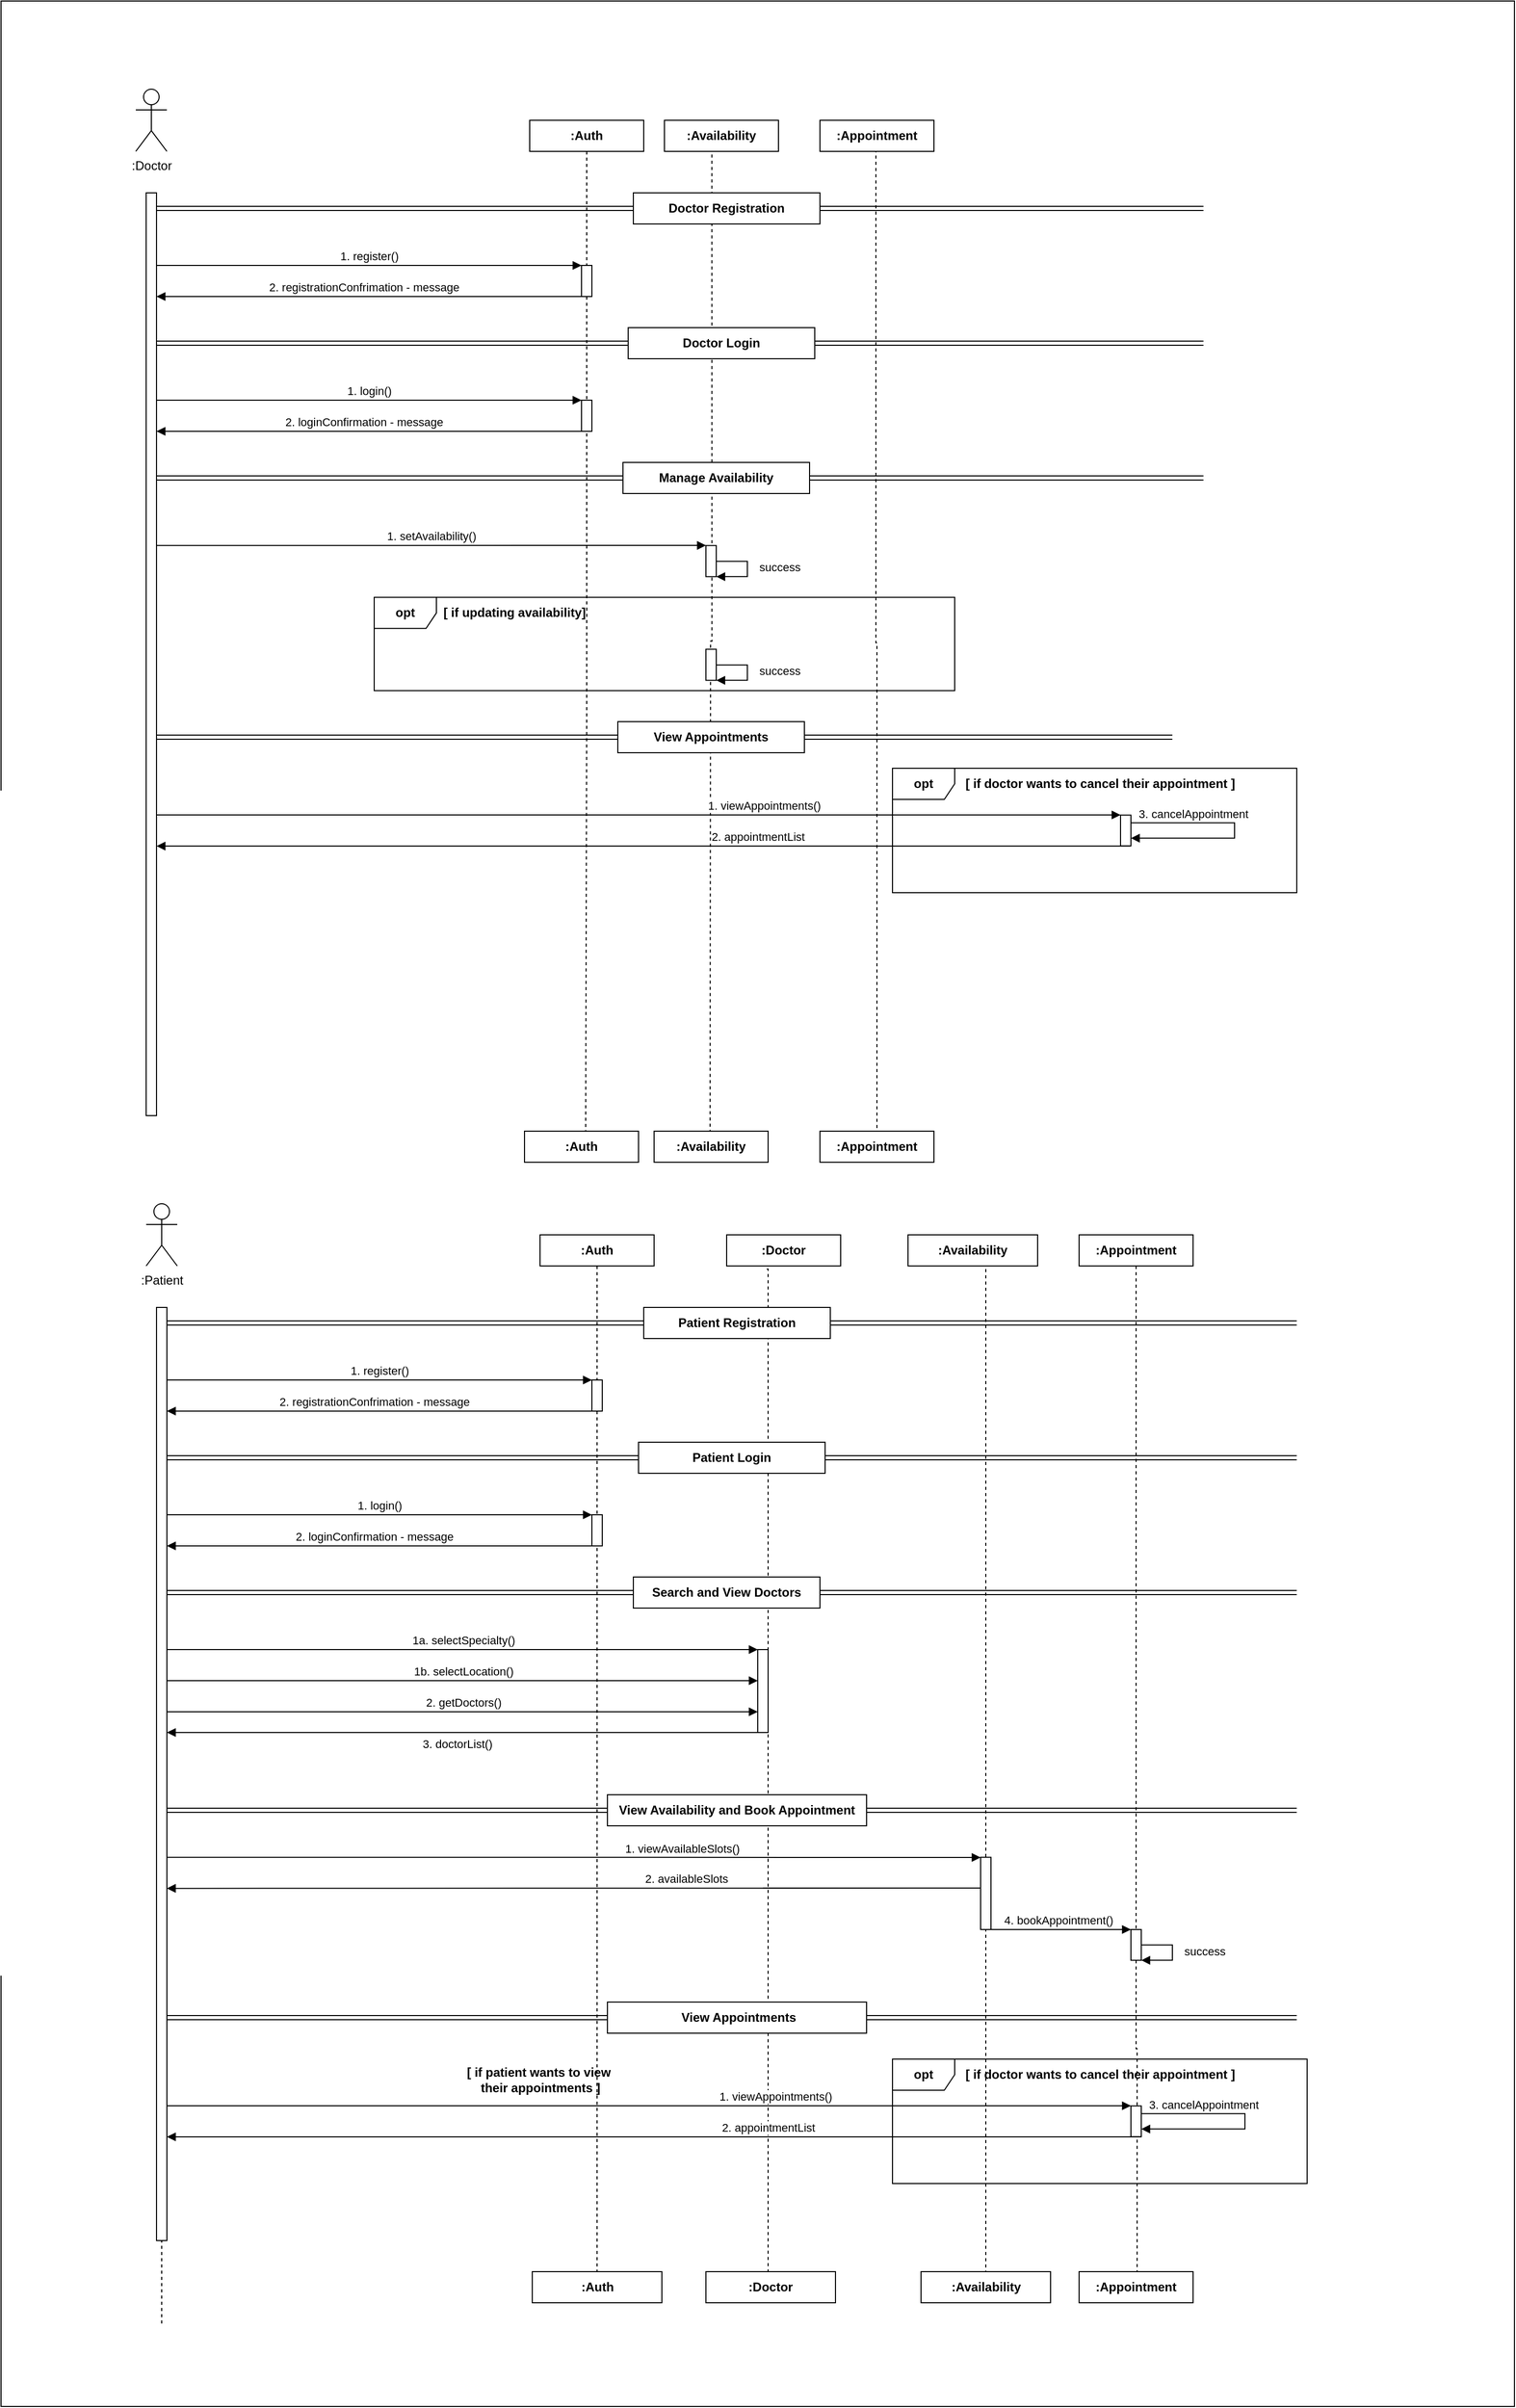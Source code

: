 <mxfile version="27.1.4">
  <diagram name="Page-1" id="2YBvvXClWsGukQMizWep">
    <mxGraphModel dx="2857" dy="-9" grid="1" gridSize="10" guides="1" tooltips="1" connect="1" arrows="1" fold="1" page="1" pageScale="1" pageWidth="850" pageHeight="1100" math="0" shadow="0">
      <root>
        <mxCell id="0" />
        <mxCell id="1" parent="0" />
        <mxCell id="LHGXpOQZXU5PGci5GFms-833" value="" style="rounded=0;whiteSpace=wrap;html=1;movable=0;resizable=0;rotatable=0;deletable=0;editable=0;locked=1;connectable=0;" vertex="1" parent="1">
          <mxGeometry x="-770" y="2160" width="1460" height="2320" as="geometry" />
        </mxCell>
        <mxCell id="LHGXpOQZXU5PGci5GFms-698" value="" style="endArrow=none;html=1;edgeStyle=orthogonalEdgeStyle;rounded=0;exitX=0.413;exitY=0.972;exitDx=0;exitDy=0;dashed=1;exitPerimeter=0;entryX=0.5;entryY=0;entryDx=0;entryDy=0;" edge="1" parent="1" target="LHGXpOQZXU5PGci5GFms-706">
          <mxGeometry relative="1" as="geometry">
            <mxPoint x="165.055" y="3380" as="sourcePoint" />
            <mxPoint x="180" y="4600" as="targetPoint" />
            <Array as="points">
              <mxPoint x="180" y="3380" />
            </Array>
          </mxGeometry>
        </mxCell>
        <mxCell id="LHGXpOQZXU5PGci5GFms-615" value="" style="endArrow=none;html=1;edgeStyle=orthogonalEdgeStyle;rounded=0;exitX=0.416;exitY=0.902;exitDx=0;exitDy=0;dashed=1;exitPerimeter=0;" edge="1" parent="1">
          <mxGeometry relative="1" as="geometry">
            <mxPoint x="76" y="2305" as="sourcePoint" />
            <mxPoint x="74" y="3253" as="targetPoint" />
            <Array as="points">
              <mxPoint x="74" y="2305" />
              <mxPoint x="74" y="2779" />
              <mxPoint x="75" y="3253" />
            </Array>
          </mxGeometry>
        </mxCell>
        <mxCell id="LHGXpOQZXU5PGci5GFms-613" value="" style="endArrow=none;html=1;edgeStyle=orthogonalEdgeStyle;rounded=0;exitX=0.416;exitY=0.902;exitDx=0;exitDy=0;dashed=1;exitPerimeter=0;" edge="1" parent="1" source="LHGXpOQZXU5PGci5GFms-475">
          <mxGeometry relative="1" as="geometry">
            <mxPoint x="-84.77" y="2320" as="sourcePoint" />
            <mxPoint x="-86" y="3250" as="targetPoint" />
            <Array as="points" />
          </mxGeometry>
        </mxCell>
        <mxCell id="LHGXpOQZXU5PGci5GFms-474" value=":Doctor" style="shape=umlActor;verticalLabelPosition=bottom;verticalAlign=top;html=1;" vertex="1" parent="1">
          <mxGeometry x="-640" y="2245" width="30" height="60" as="geometry" />
        </mxCell>
        <mxCell id="LHGXpOQZXU5PGci5GFms-475" value=":Availability" style="html=1;whiteSpace=wrap;fontStyle=1" vertex="1" parent="1">
          <mxGeometry x="-130" y="2275" width="110" height="30" as="geometry" />
        </mxCell>
        <mxCell id="LHGXpOQZXU5PGci5GFms-476" value=":Appointment" style="html=1;whiteSpace=wrap;fontStyle=1" vertex="1" parent="1">
          <mxGeometry x="20" y="2275" width="110" height="30" as="geometry" />
        </mxCell>
        <mxCell id="LHGXpOQZXU5PGci5GFms-478" value="" style="html=1;points=[[0,0,0,0,5],[0,1,0,0,-5],[1,0,0,0,5],[1,1,0,0,-5]];perimeter=orthogonalPerimeter;outlineConnect=0;targetShapes=umlLifeline;portConstraint=eastwest;newEdgeStyle={&quot;curved&quot;:0,&quot;rounded&quot;:0};" vertex="1" parent="1">
          <mxGeometry x="-630" y="2345" width="10" height="890" as="geometry" />
        </mxCell>
        <mxCell id="LHGXpOQZXU5PGci5GFms-479" value=":Auth" style="html=1;whiteSpace=wrap;fontStyle=1" vertex="1" parent="1">
          <mxGeometry x="-260" y="2275" width="110" height="30" as="geometry" />
        </mxCell>
        <mxCell id="LHGXpOQZXU5PGci5GFms-480" value="" style="endArrow=none;html=1;edgeStyle=orthogonalEdgeStyle;rounded=0;exitX=0.5;exitY=1;exitDx=0;exitDy=0;dashed=1;" edge="1" parent="1" source="LHGXpOQZXU5PGci5GFms-486">
          <mxGeometry relative="1" as="geometry">
            <mxPoint x="-205.77" y="2355" as="sourcePoint" />
            <mxPoint x="-206" y="3255" as="targetPoint" />
            <Array as="points" />
          </mxGeometry>
        </mxCell>
        <mxCell id="LHGXpOQZXU5PGci5GFms-481" style="edgeStyle=none;shape=link;rounded=0;orthogonalLoop=1;jettySize=auto;html=1;" edge="1" parent="1" source="LHGXpOQZXU5PGci5GFms-520">
          <mxGeometry relative="1" as="geometry">
            <mxPoint x="390" y="2360" as="targetPoint" />
          </mxGeometry>
        </mxCell>
        <mxCell id="LHGXpOQZXU5PGci5GFms-482" style="edgeStyle=none;shape=link;rounded=0;orthogonalLoop=1;jettySize=auto;html=1;" edge="1" parent="1" source="LHGXpOQZXU5PGci5GFms-520" target="LHGXpOQZXU5PGci5GFms-478">
          <mxGeometry relative="1" as="geometry" />
        </mxCell>
        <mxCell id="LHGXpOQZXU5PGci5GFms-484" value="1. register()" style="html=1;verticalAlign=bottom;endArrow=block;edgeStyle=elbowEdgeStyle;elbow=horizontal;curved=0;rounded=0;" edge="1" parent="1">
          <mxGeometry relative="1" as="geometry">
            <mxPoint x="-620" y="2415" as="sourcePoint" />
            <Array as="points" />
            <mxPoint x="-210" y="2415" as="targetPoint" />
          </mxGeometry>
        </mxCell>
        <mxCell id="LHGXpOQZXU5PGci5GFms-485" value="" style="endArrow=none;html=1;edgeStyle=orthogonalEdgeStyle;rounded=0;exitX=0.5;exitY=1;exitDx=0;exitDy=0;dashed=1;" edge="1" parent="1" source="LHGXpOQZXU5PGci5GFms-479" target="LHGXpOQZXU5PGci5GFms-486">
          <mxGeometry relative="1" as="geometry">
            <mxPoint x="-205" y="2305" as="sourcePoint" />
            <mxPoint x="-206" y="2965" as="targetPoint" />
            <Array as="points">
              <mxPoint x="-205" y="2395" />
              <mxPoint x="-205" y="2395" />
            </Array>
          </mxGeometry>
        </mxCell>
        <mxCell id="LHGXpOQZXU5PGci5GFms-486" value="" style="html=1;points=[[0,0,0,0,5],[0,1,0,0,-5],[1,0,0,0,5],[1,1,0,0,-5]];perimeter=orthogonalPerimeter;outlineConnect=0;targetShapes=umlLifeline;portConstraint=eastwest;newEdgeStyle={&quot;curved&quot;:0,&quot;rounded&quot;:0};" vertex="1" parent="1">
          <mxGeometry x="-210" y="2415" width="10" height="30" as="geometry" />
        </mxCell>
        <mxCell id="LHGXpOQZXU5PGci5GFms-487" value="2. registrationConfrimation - message" style="html=1;verticalAlign=bottom;endArrow=block;edgeStyle=elbowEdgeStyle;elbow=horizontal;curved=0;rounded=0;" edge="1" parent="1">
          <mxGeometry x="0.494" relative="1" as="geometry">
            <mxPoint x="-590" y="2445" as="sourcePoint" />
            <Array as="points">
              <mxPoint x="-210" y="2445" />
            </Array>
            <mxPoint x="-620" y="2445" as="targetPoint" />
            <mxPoint as="offset" />
          </mxGeometry>
        </mxCell>
        <mxCell id="LHGXpOQZXU5PGci5GFms-488" style="edgeStyle=none;shape=link;rounded=0;orthogonalLoop=1;jettySize=auto;html=1;" edge="1" parent="1" source="LHGXpOQZXU5PGci5GFms-490">
          <mxGeometry relative="1" as="geometry">
            <mxPoint x="390" y="2490" as="targetPoint" />
          </mxGeometry>
        </mxCell>
        <mxCell id="LHGXpOQZXU5PGci5GFms-489" style="edgeStyle=none;shape=link;rounded=0;orthogonalLoop=1;jettySize=auto;html=1;" edge="1" parent="1" source="LHGXpOQZXU5PGci5GFms-490">
          <mxGeometry relative="1" as="geometry">
            <mxPoint x="-620" y="2490" as="targetPoint" />
          </mxGeometry>
        </mxCell>
        <mxCell id="LHGXpOQZXU5PGci5GFms-490" value="Doctor Login" style="html=1;whiteSpace=wrap;fontStyle=1" vertex="1" parent="1">
          <mxGeometry x="-165" y="2475" width="180" height="30" as="geometry" />
        </mxCell>
        <mxCell id="LHGXpOQZXU5PGci5GFms-491" value="1. login()" style="html=1;verticalAlign=bottom;endArrow=block;edgeStyle=elbowEdgeStyle;elbow=horizontal;curved=0;rounded=0;" edge="1" parent="1">
          <mxGeometry x="0.001" relative="1" as="geometry">
            <mxPoint x="-620" y="2545" as="sourcePoint" />
            <Array as="points" />
            <mxPoint x="-210" y="2545" as="targetPoint" />
            <mxPoint as="offset" />
          </mxGeometry>
        </mxCell>
        <mxCell id="LHGXpOQZXU5PGci5GFms-492" value="" style="html=1;points=[[0,0,0,0,5],[0,1,0,0,-5],[1,0,0,0,5],[1,1,0,0,-5]];perimeter=orthogonalPerimeter;outlineConnect=0;targetShapes=umlLifeline;portConstraint=eastwest;newEdgeStyle={&quot;curved&quot;:0,&quot;rounded&quot;:0};" vertex="1" parent="1">
          <mxGeometry x="-210" y="2545" width="10" height="30" as="geometry" />
        </mxCell>
        <mxCell id="LHGXpOQZXU5PGci5GFms-493" value="2. loginConfirmation - message" style="html=1;verticalAlign=bottom;endArrow=block;edgeStyle=elbowEdgeStyle;elbow=horizontal;curved=0;rounded=0;" edge="1" parent="1">
          <mxGeometry x="0.494" relative="1" as="geometry">
            <mxPoint x="-590" y="2575" as="sourcePoint" />
            <Array as="points">
              <mxPoint x="-210" y="2575" />
            </Array>
            <mxPoint x="-620" y="2575" as="targetPoint" />
            <mxPoint as="offset" />
          </mxGeometry>
        </mxCell>
        <mxCell id="LHGXpOQZXU5PGci5GFms-494" style="edgeStyle=none;shape=link;rounded=0;orthogonalLoop=1;jettySize=auto;html=1;" edge="1" parent="1" source="LHGXpOQZXU5PGci5GFms-519">
          <mxGeometry relative="1" as="geometry">
            <mxPoint x="390" y="2620" as="targetPoint" />
          </mxGeometry>
        </mxCell>
        <mxCell id="LHGXpOQZXU5PGci5GFms-495" style="edgeStyle=none;shape=link;rounded=0;orthogonalLoop=1;jettySize=auto;html=1;" edge="1" parent="1" source="LHGXpOQZXU5PGci5GFms-519">
          <mxGeometry relative="1" as="geometry">
            <mxPoint x="-620" y="2620" as="targetPoint" />
          </mxGeometry>
        </mxCell>
        <mxCell id="LHGXpOQZXU5PGci5GFms-496" value="1. setAvailability()" style="html=1;verticalAlign=bottom;endArrow=block;edgeStyle=elbowEdgeStyle;elbow=vertical;curved=0;rounded=0;" edge="1" parent="1">
          <mxGeometry x="0.001" relative="1" as="geometry">
            <mxPoint x="-620" y="2685.18" as="sourcePoint" />
            <Array as="points" />
            <mxPoint x="-90" y="2685" as="targetPoint" />
            <mxPoint as="offset" />
          </mxGeometry>
        </mxCell>
        <mxCell id="LHGXpOQZXU5PGci5GFms-497" value="" style="html=1;points=[[0,0,0,0,5],[0,1,0,0,-5],[1,0,0,0,5],[1,1,0,0,-5]];perimeter=orthogonalPerimeter;outlineConnect=0;targetShapes=umlLifeline;portConstraint=eastwest;newEdgeStyle={&quot;curved&quot;:0,&quot;rounded&quot;:0};" vertex="1" parent="1">
          <mxGeometry x="-90" y="2685.18" width="10" height="30" as="geometry" />
        </mxCell>
        <mxCell id="LHGXpOQZXU5PGci5GFms-498" value="&lt;b&gt;opt&lt;/b&gt;" style="shape=umlFrame;whiteSpace=wrap;html=1;pointerEvents=0;" vertex="1" parent="1">
          <mxGeometry x="-410" y="2735.18" width="560" height="90" as="geometry" />
        </mxCell>
        <mxCell id="LHGXpOQZXU5PGci5GFms-499" value="&lt;b&gt;[ if updating availability]&lt;/b&gt;" style="text;html=1;align=center;verticalAlign=middle;resizable=0;points=[];autosize=1;strokeColor=none;fillColor=none;" vertex="1" parent="1">
          <mxGeometry x="-355" y="2735.18" width="160" height="30" as="geometry" />
        </mxCell>
        <mxCell id="LHGXpOQZXU5PGci5GFms-501" value="success" style="html=1;verticalAlign=bottom;endArrow=block;edgeStyle=elbowEdgeStyle;elbow=horizontal;curved=0;rounded=0;exitX=1;exitY=0;exitDx=0;exitDy=5;exitPerimeter=0;" edge="1" parent="1">
          <mxGeometry x="0.198" y="-30" relative="1" as="geometry">
            <mxPoint x="-80" y="2800.36" as="sourcePoint" />
            <Array as="points">
              <mxPoint x="-50" y="2815.18" />
            </Array>
            <mxPoint x="-80" y="2815.18" as="targetPoint" />
            <mxPoint x="31" y="30" as="offset" />
          </mxGeometry>
        </mxCell>
        <mxCell id="LHGXpOQZXU5PGci5GFms-502" value="" style="html=1;points=[[0,0,0,0,5],[0,1,0,0,-5],[1,0,0,0,5],[1,1,0,0,-5]];perimeter=orthogonalPerimeter;outlineConnect=0;targetShapes=umlLifeline;portConstraint=eastwest;newEdgeStyle={&quot;curved&quot;:0,&quot;rounded&quot;:0};" vertex="1" parent="1">
          <mxGeometry x="-90" y="2785.18" width="10" height="30" as="geometry" />
        </mxCell>
        <mxCell id="LHGXpOQZXU5PGci5GFms-503" style="edgeStyle=none;shape=link;rounded=0;orthogonalLoop=1;jettySize=auto;html=1;" edge="1" parent="1" source="LHGXpOQZXU5PGci5GFms-505">
          <mxGeometry relative="1" as="geometry">
            <mxPoint x="360" y="2870" as="targetPoint" />
          </mxGeometry>
        </mxCell>
        <mxCell id="LHGXpOQZXU5PGci5GFms-504" style="edgeStyle=none;shape=link;rounded=0;orthogonalLoop=1;jettySize=auto;html=1;" edge="1" parent="1" source="LHGXpOQZXU5PGci5GFms-505">
          <mxGeometry relative="1" as="geometry">
            <mxPoint x="-620" y="2870" as="targetPoint" />
          </mxGeometry>
        </mxCell>
        <mxCell id="LHGXpOQZXU5PGci5GFms-505" value="View Appointments" style="html=1;whiteSpace=wrap;fontStyle=1" vertex="1" parent="1">
          <mxGeometry x="-175" y="2855" width="180" height="30" as="geometry" />
        </mxCell>
        <mxCell id="LHGXpOQZXU5PGci5GFms-516" value="success" style="html=1;verticalAlign=bottom;endArrow=block;edgeStyle=elbowEdgeStyle;elbow=horizontal;curved=0;rounded=0;exitX=1;exitY=0;exitDx=0;exitDy=5;exitPerimeter=0;" edge="1" parent="1">
          <mxGeometry x="0.198" y="-30" relative="1" as="geometry">
            <mxPoint x="-80" y="2700.36" as="sourcePoint" />
            <Array as="points">
              <mxPoint x="-50" y="2715.18" />
            </Array>
            <mxPoint x="-80" y="2715.18" as="targetPoint" />
            <mxPoint x="31" y="30" as="offset" />
          </mxGeometry>
        </mxCell>
        <mxCell id="LHGXpOQZXU5PGci5GFms-518" style="edgeStyle=none;shape=link;rounded=0;orthogonalLoop=1;jettySize=auto;html=1;exitX=0.5;exitY=0;exitDx=0;exitDy=0;" edge="1" parent="1" source="LHGXpOQZXU5PGci5GFms-519" target="LHGXpOQZXU5PGci5GFms-519">
          <mxGeometry relative="1" as="geometry" />
        </mxCell>
        <mxCell id="LHGXpOQZXU5PGci5GFms-519" value="Manage Availability" style="html=1;whiteSpace=wrap;fontStyle=1" vertex="1" parent="1">
          <mxGeometry x="-170" y="2605" width="180" height="30" as="geometry" />
        </mxCell>
        <mxCell id="LHGXpOQZXU5PGci5GFms-520" value="Doctor Registration" style="html=1;whiteSpace=wrap;fontStyle=1" vertex="1" parent="1">
          <mxGeometry x="-160" y="2345" width="180" height="30" as="geometry" />
        </mxCell>
        <mxCell id="LHGXpOQZXU5PGci5GFms-616" value="" style="endArrow=none;html=1;edgeStyle=orthogonalEdgeStyle;rounded=0;exitX=0.352;exitY=1.1;exitDx=0;exitDy=0;dashed=1;exitPerimeter=0;entryX=0.5;entryY=0;entryDx=0;entryDy=0;" edge="1" parent="1" source="LHGXpOQZXU5PGci5GFms-643" target="LHGXpOQZXU5PGci5GFms-708">
          <mxGeometry relative="1" as="geometry">
            <mxPoint x="-32.5" y="3390" as="sourcePoint" />
            <mxPoint x="-30" y="4590" as="targetPoint" />
            <Array as="points">
              <mxPoint x="-30" y="4350" />
            </Array>
          </mxGeometry>
        </mxCell>
        <mxCell id="LHGXpOQZXU5PGci5GFms-618" value=":Patient" style="shape=umlActor;verticalLabelPosition=bottom;verticalAlign=top;html=1;" vertex="1" parent="1">
          <mxGeometry x="-630" y="3320" width="30" height="60" as="geometry" />
        </mxCell>
        <mxCell id="LHGXpOQZXU5PGci5GFms-619" value=":Availability" style="html=1;whiteSpace=wrap;fontStyle=1" vertex="1" parent="1">
          <mxGeometry x="105" y="3350" width="125" height="30" as="geometry" />
        </mxCell>
        <mxCell id="LHGXpOQZXU5PGci5GFms-620" value=":Appointment" style="html=1;whiteSpace=wrap;fontStyle=1" vertex="1" parent="1">
          <mxGeometry x="270" y="3350" width="110" height="30" as="geometry" />
        </mxCell>
        <mxCell id="LHGXpOQZXU5PGci5GFms-621" value="" style="endArrow=none;html=1;edgeStyle=orthogonalEdgeStyle;rounded=0;dashed=1;" edge="1" parent="1">
          <mxGeometry relative="1" as="geometry">
            <mxPoint x="-615" y="4400" as="sourcePoint" />
            <mxPoint x="-615.09" y="3720" as="targetPoint" />
            <Array as="points">
              <mxPoint x="-615.09" y="3690" />
              <mxPoint x="-615.09" y="3690" />
            </Array>
          </mxGeometry>
        </mxCell>
        <mxCell id="LHGXpOQZXU5PGci5GFms-622" value="" style="html=1;points=[[0,0,0,0,5],[0,1,0,0,-5],[1,0,0,0,5],[1,1,0,0,-5]];perimeter=orthogonalPerimeter;outlineConnect=0;targetShapes=umlLifeline;portConstraint=eastwest;newEdgeStyle={&quot;curved&quot;:0,&quot;rounded&quot;:0};" vertex="1" parent="1">
          <mxGeometry x="-620" y="3420" width="10" height="900" as="geometry" />
        </mxCell>
        <mxCell id="LHGXpOQZXU5PGci5GFms-623" value=":Auth" style="html=1;whiteSpace=wrap;fontStyle=1" vertex="1" parent="1">
          <mxGeometry x="-250" y="3350" width="110" height="30" as="geometry" />
        </mxCell>
        <mxCell id="LHGXpOQZXU5PGci5GFms-624" value="" style="endArrow=none;html=1;edgeStyle=orthogonalEdgeStyle;rounded=0;exitX=0.5;exitY=1;exitDx=0;exitDy=0;dashed=1;entryX=0.5;entryY=0;entryDx=0;entryDy=0;" edge="1" parent="1" source="LHGXpOQZXU5PGci5GFms-629" target="LHGXpOQZXU5PGci5GFms-707">
          <mxGeometry relative="1" as="geometry">
            <mxPoint x="-195.77" y="3720" as="sourcePoint" />
            <mxPoint x="-196" y="4590" as="targetPoint" />
            <Array as="points" />
          </mxGeometry>
        </mxCell>
        <mxCell id="LHGXpOQZXU5PGci5GFms-625" style="edgeStyle=none;shape=link;rounded=0;orthogonalLoop=1;jettySize=auto;html=1;" edge="1" parent="1" source="LHGXpOQZXU5PGci5GFms-641">
          <mxGeometry relative="1" as="geometry">
            <mxPoint x="480" y="3435" as="targetPoint" />
          </mxGeometry>
        </mxCell>
        <mxCell id="LHGXpOQZXU5PGci5GFms-626" style="edgeStyle=none;shape=link;rounded=0;orthogonalLoop=1;jettySize=auto;html=1;" edge="1" parent="1" source="LHGXpOQZXU5PGci5GFms-641" target="LHGXpOQZXU5PGci5GFms-622">
          <mxGeometry relative="1" as="geometry" />
        </mxCell>
        <mxCell id="LHGXpOQZXU5PGci5GFms-627" value="1. register()" style="html=1;verticalAlign=bottom;endArrow=block;edgeStyle=elbowEdgeStyle;elbow=horizontal;curved=0;rounded=0;" edge="1" parent="1">
          <mxGeometry relative="1" as="geometry">
            <mxPoint x="-610" y="3490" as="sourcePoint" />
            <Array as="points" />
            <mxPoint x="-200" y="3490" as="targetPoint" />
          </mxGeometry>
        </mxCell>
        <mxCell id="LHGXpOQZXU5PGci5GFms-628" value="" style="endArrow=none;html=1;edgeStyle=orthogonalEdgeStyle;rounded=0;exitX=0.5;exitY=1;exitDx=0;exitDy=0;dashed=1;" edge="1" parent="1" source="LHGXpOQZXU5PGci5GFms-623" target="LHGXpOQZXU5PGci5GFms-629">
          <mxGeometry relative="1" as="geometry">
            <mxPoint x="-195" y="3380" as="sourcePoint" />
            <mxPoint x="-196" y="4040" as="targetPoint" />
            <Array as="points">
              <mxPoint x="-195" y="3470" />
              <mxPoint x="-195" y="3470" />
            </Array>
          </mxGeometry>
        </mxCell>
        <mxCell id="LHGXpOQZXU5PGci5GFms-629" value="" style="html=1;points=[[0,0,0,0,5],[0,1,0,0,-5],[1,0,0,0,5],[1,1,0,0,-5]];perimeter=orthogonalPerimeter;outlineConnect=0;targetShapes=umlLifeline;portConstraint=eastwest;newEdgeStyle={&quot;curved&quot;:0,&quot;rounded&quot;:0};" vertex="1" parent="1">
          <mxGeometry x="-200" y="3490" width="10" height="30" as="geometry" />
        </mxCell>
        <mxCell id="LHGXpOQZXU5PGci5GFms-630" value="2. registrationConfrimation - message" style="html=1;verticalAlign=bottom;endArrow=block;edgeStyle=elbowEdgeStyle;elbow=horizontal;curved=0;rounded=0;" edge="1" parent="1">
          <mxGeometry x="0.494" relative="1" as="geometry">
            <mxPoint x="-580" y="3520" as="sourcePoint" />
            <Array as="points">
              <mxPoint x="-200" y="3520" />
            </Array>
            <mxPoint x="-610" y="3520" as="targetPoint" />
            <mxPoint as="offset" />
          </mxGeometry>
        </mxCell>
        <mxCell id="LHGXpOQZXU5PGci5GFms-631" style="edgeStyle=none;shape=link;rounded=0;orthogonalLoop=1;jettySize=auto;html=1;" edge="1" parent="1" source="LHGXpOQZXU5PGci5GFms-633">
          <mxGeometry relative="1" as="geometry">
            <mxPoint x="480" y="3565" as="targetPoint" />
          </mxGeometry>
        </mxCell>
        <mxCell id="LHGXpOQZXU5PGci5GFms-632" style="edgeStyle=none;shape=link;rounded=0;orthogonalLoop=1;jettySize=auto;html=1;" edge="1" parent="1" source="LHGXpOQZXU5PGci5GFms-633">
          <mxGeometry relative="1" as="geometry">
            <mxPoint x="-610" y="3565" as="targetPoint" />
          </mxGeometry>
        </mxCell>
        <mxCell id="LHGXpOQZXU5PGci5GFms-633" value="Patient Login" style="html=1;whiteSpace=wrap;fontStyle=1" vertex="1" parent="1">
          <mxGeometry x="-155" y="3550" width="180" height="30" as="geometry" />
        </mxCell>
        <mxCell id="LHGXpOQZXU5PGci5GFms-634" value="1. login()" style="html=1;verticalAlign=bottom;endArrow=block;edgeStyle=elbowEdgeStyle;elbow=horizontal;curved=0;rounded=0;" edge="1" parent="1">
          <mxGeometry x="0.001" relative="1" as="geometry">
            <mxPoint x="-610" y="3620" as="sourcePoint" />
            <Array as="points" />
            <mxPoint x="-200" y="3620" as="targetPoint" />
            <mxPoint as="offset" />
          </mxGeometry>
        </mxCell>
        <mxCell id="LHGXpOQZXU5PGci5GFms-635" value="" style="html=1;points=[[0,0,0,0,5],[0,1,0,0,-5],[1,0,0,0,5],[1,1,0,0,-5]];perimeter=orthogonalPerimeter;outlineConnect=0;targetShapes=umlLifeline;portConstraint=eastwest;newEdgeStyle={&quot;curved&quot;:0,&quot;rounded&quot;:0};" vertex="1" parent="1">
          <mxGeometry x="-200" y="3620" width="10" height="30" as="geometry" />
        </mxCell>
        <mxCell id="LHGXpOQZXU5PGci5GFms-636" value="2. loginConfirmation - message" style="html=1;verticalAlign=bottom;endArrow=block;edgeStyle=elbowEdgeStyle;elbow=horizontal;curved=0;rounded=0;" edge="1" parent="1">
          <mxGeometry x="0.494" relative="1" as="geometry">
            <mxPoint x="-580" y="3650" as="sourcePoint" />
            <Array as="points">
              <mxPoint x="-200" y="3650" />
            </Array>
            <mxPoint x="-610" y="3650" as="targetPoint" />
            <mxPoint as="offset" />
          </mxGeometry>
        </mxCell>
        <mxCell id="LHGXpOQZXU5PGci5GFms-637" style="edgeStyle=none;shape=link;rounded=0;orthogonalLoop=1;jettySize=auto;html=1;" edge="1" parent="1" source="LHGXpOQZXU5PGci5GFms-640">
          <mxGeometry relative="1" as="geometry">
            <mxPoint x="480" y="3695" as="targetPoint" />
          </mxGeometry>
        </mxCell>
        <mxCell id="LHGXpOQZXU5PGci5GFms-638" style="edgeStyle=none;shape=link;rounded=0;orthogonalLoop=1;jettySize=auto;html=1;" edge="1" parent="1" source="LHGXpOQZXU5PGci5GFms-640">
          <mxGeometry relative="1" as="geometry">
            <mxPoint x="-610" y="3695" as="targetPoint" />
          </mxGeometry>
        </mxCell>
        <mxCell id="LHGXpOQZXU5PGci5GFms-639" style="edgeStyle=none;shape=link;rounded=0;orthogonalLoop=1;jettySize=auto;html=1;exitX=0.5;exitY=0;exitDx=0;exitDy=0;" edge="1" parent="1">
          <mxGeometry relative="1" as="geometry">
            <mxPoint x="170" y="3680" as="sourcePoint" />
            <mxPoint x="170" y="3680" as="targetPoint" />
          </mxGeometry>
        </mxCell>
        <mxCell id="LHGXpOQZXU5PGci5GFms-640" value="Search and View Doctors" style="html=1;whiteSpace=wrap;fontStyle=1" vertex="1" parent="1">
          <mxGeometry x="-160" y="3680" width="180" height="30" as="geometry" />
        </mxCell>
        <mxCell id="LHGXpOQZXU5PGci5GFms-641" value="Patient Registration" style="html=1;whiteSpace=wrap;fontStyle=1" vertex="1" parent="1">
          <mxGeometry x="-150" y="3420" width="180" height="30" as="geometry" />
        </mxCell>
        <mxCell id="LHGXpOQZXU5PGci5GFms-642" value="1. viewAvailableSlots()" style="html=1;verticalAlign=bottom;endArrow=block;edgeStyle=elbowEdgeStyle;elbow=vertical;curved=0;rounded=0;" edge="1" parent="1" target="LHGXpOQZXU5PGci5GFms-644">
          <mxGeometry x="0.266" relative="1" as="geometry">
            <mxPoint x="-610" y="3950.33" as="sourcePoint" />
            <Array as="points" />
            <mxPoint x="160" y="3951" as="targetPoint" />
            <mxPoint as="offset" />
          </mxGeometry>
        </mxCell>
        <mxCell id="LHGXpOQZXU5PGci5GFms-643" value=":Doctor" style="html=1;whiteSpace=wrap;fontStyle=1" vertex="1" parent="1">
          <mxGeometry x="-70" y="3350" width="110" height="30" as="geometry" />
        </mxCell>
        <mxCell id="LHGXpOQZXU5PGci5GFms-645" value="2. availableSlots" style="html=1;verticalAlign=bottom;endArrow=block;edgeStyle=elbowEdgeStyle;elbow=horizontal;curved=0;rounded=0;" edge="1" parent="1">
          <mxGeometry x="0.005" relative="1" as="geometry">
            <mxPoint x="-35" y="3980" as="sourcePoint" />
            <Array as="points">
              <mxPoint x="180" y="3980" />
            </Array>
            <mxPoint x="-610" y="3980.33" as="targetPoint" />
            <mxPoint x="1" as="offset" />
          </mxGeometry>
        </mxCell>
        <mxCell id="LHGXpOQZXU5PGci5GFms-646" value="4. bookAppointment()" style="html=1;verticalAlign=bottom;endArrow=block;edgeStyle=elbowEdgeStyle;elbow=vertical;curved=0;rounded=0;exitX=1;exitY=1;exitDx=0;exitDy=-5;exitPerimeter=0;" edge="1" parent="1" target="LHGXpOQZXU5PGci5GFms-700">
          <mxGeometry x="-0.04" relative="1" as="geometry">
            <mxPoint x="185" y="4020" as="sourcePoint" />
            <Array as="points" />
            <mxPoint x="310" y="4030" as="targetPoint" />
            <mxPoint as="offset" />
          </mxGeometry>
        </mxCell>
        <mxCell id="LHGXpOQZXU5PGci5GFms-647" value="" style="endArrow=none;html=1;edgeStyle=orthogonalEdgeStyle;rounded=0;dashed=1;exitX=0.5;exitY=1;exitDx=0;exitDy=0;entryX=0.5;entryY=0;entryDx=0;entryDy=0;" edge="1" parent="1" source="LHGXpOQZXU5PGci5GFms-700" target="LHGXpOQZXU5PGci5GFms-709">
          <mxGeometry relative="1" as="geometry">
            <mxPoint x="325" y="4040.33" as="sourcePoint" />
            <mxPoint x="326" y="4340" as="targetPoint" />
            <Array as="points">
              <mxPoint x="325" y="4135" />
              <mxPoint x="326" y="4350" />
            </Array>
          </mxGeometry>
        </mxCell>
        <mxCell id="LHGXpOQZXU5PGci5GFms-649" style="edgeStyle=none;shape=link;rounded=0;orthogonalLoop=1;jettySize=auto;html=1;" edge="1" parent="1" source="LHGXpOQZXU5PGci5GFms-652">
          <mxGeometry relative="1" as="geometry">
            <mxPoint x="480" y="3905" as="targetPoint" />
          </mxGeometry>
        </mxCell>
        <mxCell id="LHGXpOQZXU5PGci5GFms-650" style="edgeStyle=none;shape=link;rounded=0;orthogonalLoop=1;jettySize=auto;html=1;" edge="1" parent="1" source="LHGXpOQZXU5PGci5GFms-652">
          <mxGeometry relative="1" as="geometry">
            <mxPoint x="-610" y="3905" as="targetPoint" />
          </mxGeometry>
        </mxCell>
        <mxCell id="LHGXpOQZXU5PGci5GFms-651" style="edgeStyle=none;shape=link;rounded=0;orthogonalLoop=1;jettySize=auto;html=1;exitX=0.5;exitY=0;exitDx=0;exitDy=0;" edge="1" parent="1">
          <mxGeometry relative="1" as="geometry">
            <mxPoint x="180" y="3890" as="sourcePoint" />
            <mxPoint x="180" y="3890" as="targetPoint" />
          </mxGeometry>
        </mxCell>
        <mxCell id="LHGXpOQZXU5PGci5GFms-652" value="View Availability and Book Appointment" style="html=1;whiteSpace=wrap;fontStyle=1" vertex="1" parent="1">
          <mxGeometry x="-185" y="3890" width="250" height="30" as="geometry" />
        </mxCell>
        <mxCell id="LHGXpOQZXU5PGci5GFms-653" value="1a. selectSpecialty()" style="html=1;verticalAlign=bottom;endArrow=block;edgeStyle=elbowEdgeStyle;elbow=horizontal;curved=0;rounded=0;" edge="1" parent="1">
          <mxGeometry x="0.001" relative="1" as="geometry">
            <mxPoint x="-610" y="3750" as="sourcePoint" />
            <Array as="points" />
            <mxPoint x="-40" y="3750" as="targetPoint" />
            <mxPoint as="offset" />
          </mxGeometry>
        </mxCell>
        <mxCell id="LHGXpOQZXU5PGci5GFms-654" value="" style="html=1;points=[[0,0,0,0,5],[0,1,0,0,-5],[1,0,0,0,5],[1,1,0,0,-5]];perimeter=orthogonalPerimeter;outlineConnect=0;targetShapes=umlLifeline;portConstraint=eastwest;newEdgeStyle={&quot;curved&quot;:0,&quot;rounded&quot;:0};" vertex="1" parent="1">
          <mxGeometry x="-40" y="3750" width="10" height="80" as="geometry" />
        </mxCell>
        <mxCell id="LHGXpOQZXU5PGci5GFms-655" style="edgeStyle=none;shape=link;rounded=0;orthogonalLoop=1;jettySize=auto;html=1;curved=0;exitX=1;exitY=1;exitDx=0;exitDy=-5;exitPerimeter=0;" edge="1" parent="1" source="LHGXpOQZXU5PGci5GFms-654" target="LHGXpOQZXU5PGci5GFms-654">
          <mxGeometry relative="1" as="geometry" />
        </mxCell>
        <mxCell id="LHGXpOQZXU5PGci5GFms-656" value="1b. selectLocation()" style="html=1;verticalAlign=bottom;endArrow=block;edgeStyle=elbowEdgeStyle;elbow=horizontal;curved=0;rounded=0;" edge="1" parent="1">
          <mxGeometry x="0.001" relative="1" as="geometry">
            <mxPoint x="-610" y="3780" as="sourcePoint" />
            <Array as="points" />
            <mxPoint x="-40" y="3780" as="targetPoint" />
            <mxPoint as="offset" />
          </mxGeometry>
        </mxCell>
        <mxCell id="LHGXpOQZXU5PGci5GFms-657" style="edgeStyle=none;shape=link;rounded=0;orthogonalLoop=1;jettySize=auto;html=1;curved=0;exitX=1;exitY=1;exitDx=0;exitDy=-5;exitPerimeter=0;" edge="1" parent="1">
          <mxGeometry relative="1" as="geometry">
            <mxPoint x="-30" y="3785" as="sourcePoint" />
            <mxPoint x="-30" y="3785" as="targetPoint" />
          </mxGeometry>
        </mxCell>
        <mxCell id="LHGXpOQZXU5PGci5GFms-658" value="2. getDoctors()" style="html=1;verticalAlign=bottom;endArrow=block;edgeStyle=elbowEdgeStyle;elbow=horizontal;curved=0;rounded=0;" edge="1" parent="1">
          <mxGeometry x="0.001" relative="1" as="geometry">
            <mxPoint x="-610" y="3810" as="sourcePoint" />
            <Array as="points" />
            <mxPoint x="-40" y="3810" as="targetPoint" />
            <mxPoint as="offset" />
          </mxGeometry>
        </mxCell>
        <mxCell id="LHGXpOQZXU5PGci5GFms-659" style="edgeStyle=none;shape=link;rounded=0;orthogonalLoop=1;jettySize=auto;html=1;curved=0;exitX=1;exitY=1;exitDx=0;exitDy=-5;exitPerimeter=0;" edge="1" parent="1">
          <mxGeometry relative="1" as="geometry">
            <mxPoint x="-30" y="3815" as="sourcePoint" />
            <mxPoint x="-30" y="3815" as="targetPoint" />
          </mxGeometry>
        </mxCell>
        <mxCell id="LHGXpOQZXU5PGci5GFms-660" style="edgeStyle=none;shape=link;rounded=0;orthogonalLoop=1;jettySize=auto;html=1;curved=0;exitX=1;exitY=1;exitDx=0;exitDy=-5;exitPerimeter=0;" edge="1" parent="1">
          <mxGeometry relative="1" as="geometry">
            <mxPoint x="-50" y="3855" as="sourcePoint" />
            <mxPoint x="-50" y="3855" as="targetPoint" />
          </mxGeometry>
        </mxCell>
        <mxCell id="LHGXpOQZXU5PGci5GFms-661" value="3. doctorList()" style="html=1;verticalAlign=bottom;endArrow=block;edgeStyle=elbowEdgeStyle;elbow=horizontal;curved=0;rounded=0;" edge="1" parent="1" target="LHGXpOQZXU5PGci5GFms-622">
          <mxGeometry x="0.41" y="20" relative="1" as="geometry">
            <mxPoint x="-420" y="3830" as="sourcePoint" />
            <Array as="points">
              <mxPoint x="-40" y="3830" />
            </Array>
            <mxPoint x="-450" y="3830" as="targetPoint" />
            <mxPoint as="offset" />
          </mxGeometry>
        </mxCell>
        <mxCell id="LHGXpOQZXU5PGci5GFms-662" value="1. viewAppointments()" style="html=1;verticalAlign=bottom;endArrow=block;edgeStyle=elbowEdgeStyle;elbow=vertical;curved=0;rounded=0;" edge="1" parent="1">
          <mxGeometry x="0.261" relative="1" as="geometry">
            <mxPoint x="-610" y="4190" as="sourcePoint" />
            <Array as="points" />
            <mxPoint x="320" y="4190" as="targetPoint" />
            <mxPoint as="offset" />
          </mxGeometry>
        </mxCell>
        <mxCell id="LHGXpOQZXU5PGci5GFms-663" value="2. appointmentList" style="html=1;verticalAlign=bottom;endArrow=block;edgeStyle=elbowEdgeStyle;elbow=horizontal;curved=0;rounded=0;" edge="1" parent="1">
          <mxGeometry x="-0.234" relative="1" as="geometry">
            <mxPoint x="330" y="4220" as="sourcePoint" />
            <Array as="points" />
            <mxPoint x="-610" y="4220" as="targetPoint" />
            <mxPoint as="offset" />
          </mxGeometry>
        </mxCell>
        <mxCell id="LHGXpOQZXU5PGci5GFms-664" style="edgeStyle=none;shape=link;rounded=0;orthogonalLoop=1;jettySize=auto;html=1;" edge="1" parent="1" source="LHGXpOQZXU5PGci5GFms-667">
          <mxGeometry relative="1" as="geometry">
            <mxPoint x="480" y="4105" as="targetPoint" />
          </mxGeometry>
        </mxCell>
        <mxCell id="LHGXpOQZXU5PGci5GFms-665" style="edgeStyle=none;shape=link;rounded=0;orthogonalLoop=1;jettySize=auto;html=1;" edge="1" parent="1" source="LHGXpOQZXU5PGci5GFms-667">
          <mxGeometry relative="1" as="geometry">
            <mxPoint x="-610" y="4105" as="targetPoint" />
          </mxGeometry>
        </mxCell>
        <mxCell id="LHGXpOQZXU5PGci5GFms-666" style="edgeStyle=none;shape=link;rounded=0;orthogonalLoop=1;jettySize=auto;html=1;exitX=0.5;exitY=0;exitDx=0;exitDy=0;" edge="1" parent="1">
          <mxGeometry relative="1" as="geometry">
            <mxPoint x="180" y="4090" as="sourcePoint" />
            <mxPoint x="180" y="4090" as="targetPoint" />
          </mxGeometry>
        </mxCell>
        <mxCell id="LHGXpOQZXU5PGci5GFms-667" value="&amp;nbsp;View Appointments" style="html=1;whiteSpace=wrap;fontStyle=1" vertex="1" parent="1">
          <mxGeometry x="-185" y="4090" width="250" height="30" as="geometry" />
        </mxCell>
        <mxCell id="LHGXpOQZXU5PGci5GFms-681" value="&lt;b&gt;[ if patient wants to view&amp;nbsp;&lt;/b&gt;&lt;div&gt;&lt;b&gt;their appointments ]&lt;/b&gt;&lt;/div&gt;" style="text;html=1;align=center;verticalAlign=middle;resizable=0;points=[];autosize=1;strokeColor=none;fillColor=none;" vertex="1" parent="1">
          <mxGeometry x="-335" y="4145" width="170" height="40" as="geometry" />
        </mxCell>
        <mxCell id="LHGXpOQZXU5PGci5GFms-684" value="" style="html=1;points=[[0,0,0,0,5],[0,1,0,0,-5],[1,0,0,0,5],[1,1,0,0,-5]];perimeter=orthogonalPerimeter;outlineConnect=0;targetShapes=umlLifeline;portConstraint=eastwest;newEdgeStyle={&quot;curved&quot;:0,&quot;rounded&quot;:0};" vertex="1" parent="1">
          <mxGeometry x="320" y="4190.16" width="10" height="29.67" as="geometry" />
        </mxCell>
        <mxCell id="LHGXpOQZXU5PGci5GFms-644" value="" style="html=1;points=[[0,0,0,0,5],[0,1,0,0,-5],[1,0,0,0,5],[1,1,0,0,-5]];perimeter=orthogonalPerimeter;outlineConnect=0;targetShapes=umlLifeline;portConstraint=eastwest;newEdgeStyle={&quot;curved&quot;:0,&quot;rounded&quot;:0};" vertex="1" parent="1">
          <mxGeometry x="175" y="3950.33" width="10" height="69.67" as="geometry" />
        </mxCell>
        <mxCell id="LHGXpOQZXU5PGci5GFms-701" value="" style="endArrow=none;html=1;edgeStyle=orthogonalEdgeStyle;rounded=0;dashed=1;exitX=0.5;exitY=1;exitDx=0;exitDy=0;" edge="1" parent="1" source="LHGXpOQZXU5PGci5GFms-620" target="LHGXpOQZXU5PGci5GFms-700">
          <mxGeometry relative="1" as="geometry">
            <mxPoint x="325" y="3380" as="sourcePoint" />
            <mxPoint x="325" y="5040" as="targetPoint" />
            <Array as="points">
              <mxPoint x="325" y="3840" />
              <mxPoint x="325" y="3840" />
            </Array>
          </mxGeometry>
        </mxCell>
        <mxCell id="LHGXpOQZXU5PGci5GFms-700" value="" style="html=1;points=[[0,0,0,0,5],[0,1,0,0,-5],[1,0,0,0,5],[1,1,0,0,-5]];perimeter=orthogonalPerimeter;outlineConnect=0;targetShapes=umlLifeline;portConstraint=eastwest;newEdgeStyle={&quot;curved&quot;:0,&quot;rounded&quot;:0};" vertex="1" parent="1">
          <mxGeometry x="320" y="4020" width="10" height="29.67" as="geometry" />
        </mxCell>
        <mxCell id="LHGXpOQZXU5PGci5GFms-703" value=":Auth" style="html=1;whiteSpace=wrap;fontStyle=1" vertex="1" parent="1">
          <mxGeometry x="-265" y="3250" width="110" height="30" as="geometry" />
        </mxCell>
        <mxCell id="LHGXpOQZXU5PGci5GFms-704" value=":Availability" style="html=1;whiteSpace=wrap;fontStyle=1" vertex="1" parent="1">
          <mxGeometry x="-140" y="3250" width="110" height="30" as="geometry" />
        </mxCell>
        <mxCell id="LHGXpOQZXU5PGci5GFms-705" value=":Appointment" style="html=1;whiteSpace=wrap;fontStyle=1" vertex="1" parent="1">
          <mxGeometry x="20" y="3250" width="110" height="30" as="geometry" />
        </mxCell>
        <mxCell id="LHGXpOQZXU5PGci5GFms-706" value=":Availability" style="html=1;whiteSpace=wrap;fontStyle=1" vertex="1" parent="1">
          <mxGeometry x="117.5" y="4350" width="125" height="30" as="geometry" />
        </mxCell>
        <mxCell id="LHGXpOQZXU5PGci5GFms-707" value=":Auth" style="html=1;whiteSpace=wrap;fontStyle=1" vertex="1" parent="1">
          <mxGeometry x="-257.5" y="4350" width="125" height="30" as="geometry" />
        </mxCell>
        <mxCell id="LHGXpOQZXU5PGci5GFms-708" value=":Doctor" style="html=1;whiteSpace=wrap;fontStyle=1" vertex="1" parent="1">
          <mxGeometry x="-90" y="4350" width="125" height="30" as="geometry" />
        </mxCell>
        <mxCell id="LHGXpOQZXU5PGci5GFms-709" value=":Appointment" style="html=1;whiteSpace=wrap;fontStyle=1" vertex="1" parent="1">
          <mxGeometry x="270" y="4350" width="110" height="30" as="geometry" />
        </mxCell>
        <mxCell id="LHGXpOQZXU5PGci5GFms-710" value="success" style="html=1;verticalAlign=bottom;endArrow=block;edgeStyle=elbowEdgeStyle;elbow=horizontal;curved=0;rounded=0;exitX=1;exitY=0;exitDx=0;exitDy=5;exitPerimeter=0;" edge="1" parent="1">
          <mxGeometry x="0.198" y="-30" relative="1" as="geometry">
            <mxPoint x="330" y="4034.85" as="sourcePoint" />
            <Array as="points">
              <mxPoint x="360" y="4049.67" />
            </Array>
            <mxPoint x="330" y="4049.67" as="targetPoint" />
            <mxPoint x="31" y="30" as="offset" />
          </mxGeometry>
        </mxCell>
        <mxCell id="LHGXpOQZXU5PGci5GFms-712" value="3. cancelAppointment" style="html=1;verticalAlign=bottom;endArrow=block;edgeStyle=elbowEdgeStyle;elbow=horizontal;curved=0;rounded=0;exitX=1;exitY=0;exitDx=0;exitDy=5;exitPerimeter=0;" edge="1" parent="1">
          <mxGeometry x="-0.441" relative="1" as="geometry">
            <mxPoint x="330" y="4197.58" as="sourcePoint" />
            <Array as="points">
              <mxPoint x="430" y="4052.4" />
            </Array>
            <mxPoint x="330" y="4212.4" as="targetPoint" />
            <mxPoint as="offset" />
          </mxGeometry>
        </mxCell>
        <mxCell id="LHGXpOQZXU5PGci5GFms-825" value="&lt;b&gt;opt&lt;/b&gt;" style="shape=umlFrame;whiteSpace=wrap;html=1;pointerEvents=0;" vertex="1" parent="1">
          <mxGeometry x="90" y="4144.99" width="400" height="120" as="geometry" />
        </mxCell>
        <mxCell id="LHGXpOQZXU5PGci5GFms-826" value="1. viewAppointments()" style="html=1;verticalAlign=bottom;endArrow=block;edgeStyle=elbowEdgeStyle;elbow=vertical;curved=0;rounded=0;" edge="1" parent="1">
          <mxGeometry x="0.261" relative="1" as="geometry">
            <mxPoint x="-620" y="2945.01" as="sourcePoint" />
            <Array as="points" />
            <mxPoint x="310" y="2945.01" as="targetPoint" />
            <mxPoint as="offset" />
          </mxGeometry>
        </mxCell>
        <mxCell id="LHGXpOQZXU5PGci5GFms-827" value="2. appointmentList" style="html=1;verticalAlign=bottom;endArrow=block;edgeStyle=elbowEdgeStyle;elbow=horizontal;curved=0;rounded=0;" edge="1" parent="1">
          <mxGeometry x="-0.234" relative="1" as="geometry">
            <mxPoint x="320" y="2975.01" as="sourcePoint" />
            <Array as="points" />
            <mxPoint x="-620" y="2975.01" as="targetPoint" />
            <mxPoint as="offset" />
          </mxGeometry>
        </mxCell>
        <mxCell id="LHGXpOQZXU5PGci5GFms-828" value="&lt;b&gt;[ if doctor wants to cancel&amp;nbsp;&lt;/b&gt;&lt;b style=&quot;background-color: transparent; color: light-dark(rgb(0, 0, 0), rgb(255, 255, 255));&quot;&gt;their appointment ]&lt;/b&gt;" style="text;html=1;align=center;verticalAlign=middle;resizable=0;points=[];autosize=1;strokeColor=none;fillColor=none;" vertex="1" parent="1">
          <mxGeometry x="150" y="2900" width="280" height="30" as="geometry" />
        </mxCell>
        <mxCell id="LHGXpOQZXU5PGci5GFms-829" value="" style="html=1;points=[[0,0,0,0,5],[0,1,0,0,-5],[1,0,0,0,5],[1,1,0,0,-5]];perimeter=orthogonalPerimeter;outlineConnect=0;targetShapes=umlLifeline;portConstraint=eastwest;newEdgeStyle={&quot;curved&quot;:0,&quot;rounded&quot;:0};" vertex="1" parent="1">
          <mxGeometry x="310" y="2945.17" width="10" height="29.67" as="geometry" />
        </mxCell>
        <mxCell id="LHGXpOQZXU5PGci5GFms-830" value="3. cancelAppointment" style="html=1;verticalAlign=bottom;endArrow=block;edgeStyle=elbowEdgeStyle;elbow=horizontal;curved=0;rounded=0;exitX=1;exitY=0;exitDx=0;exitDy=5;exitPerimeter=0;" edge="1" parent="1">
          <mxGeometry x="-0.441" relative="1" as="geometry">
            <mxPoint x="320" y="2952.59" as="sourcePoint" />
            <Array as="points">
              <mxPoint x="420" y="2807.41" />
            </Array>
            <mxPoint x="320" y="2967.41" as="targetPoint" />
            <mxPoint as="offset" />
          </mxGeometry>
        </mxCell>
        <mxCell id="LHGXpOQZXU5PGci5GFms-831" value="&lt;b&gt;opt&lt;/b&gt;" style="shape=umlFrame;whiteSpace=wrap;html=1;pointerEvents=0;" vertex="1" parent="1">
          <mxGeometry x="90" y="2900" width="390" height="120" as="geometry" />
        </mxCell>
        <mxCell id="LHGXpOQZXU5PGci5GFms-832" value="&lt;b&gt;[ if doctor wants to cancel&amp;nbsp;&lt;/b&gt;&lt;b style=&quot;background-color: transparent; color: light-dark(rgb(0, 0, 0), rgb(255, 255, 255));&quot;&gt;their appointment ]&lt;/b&gt;" style="text;html=1;align=center;verticalAlign=middle;resizable=0;points=[];autosize=1;strokeColor=none;fillColor=none;" vertex="1" parent="1">
          <mxGeometry x="150" y="4145" width="280" height="30" as="geometry" />
        </mxCell>
      </root>
    </mxGraphModel>
  </diagram>
</mxfile>
